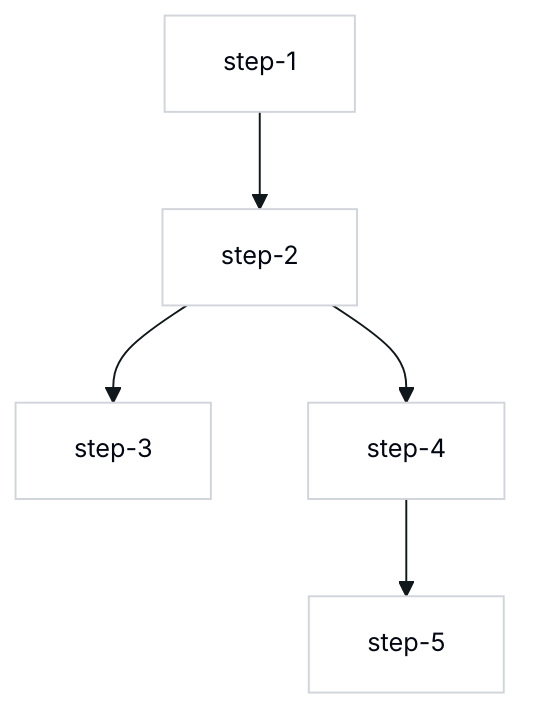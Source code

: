 %%{
    init: {
      'theme': 'base',
      'themeVariables': {
        'background': '#F9FAFB',
        'primaryColor': '#FFFFFF',
        'primaryTextColor': '#030712',
        'primaryBorderColor': '#D1D5DB',
        'lineColor': '#11181C',
        'fontFamily': 'Inter',
        'fontSize': '13px',
        'clusterBkg': 'transparent',
        'clusterBorder': 'transparent'
      }
    }
  }%%
	flowchart TB
		step1[step-1]
		
		step2[step-2]
		
		
		step3[step-3]
		
		step4[step-4]
		
		step5[step-5]

		step1 --> step2
		
		step2 --> step3
		
		step2 --> step4
		
		step4 --> step5